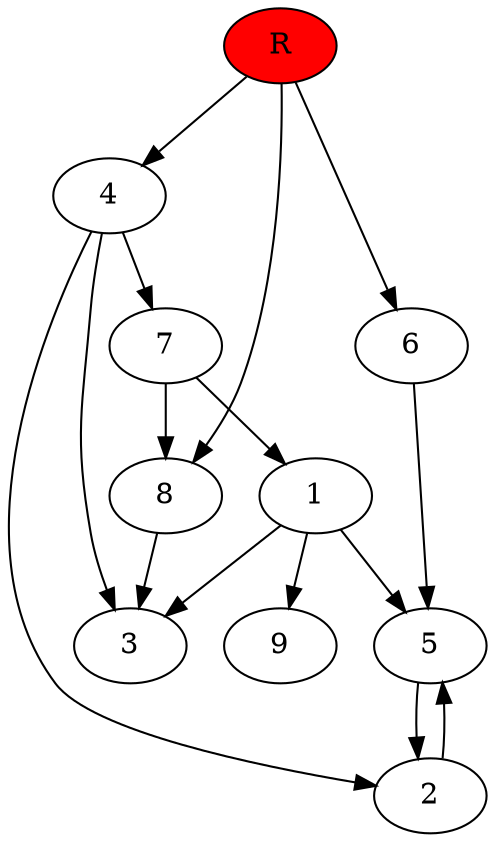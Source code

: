 digraph prb12059 {
	1
	2
	3
	4
	5
	6
	7
	8
	R [fillcolor="#ff0000" style=filled]
	1 -> 3
	1 -> 5
	1 -> 9
	2 -> 5
	4 -> 2
	4 -> 3
	4 -> 7
	5 -> 2
	6 -> 5
	7 -> 1
	7 -> 8
	8 -> 3
	R -> 4
	R -> 6
	R -> 8
}

